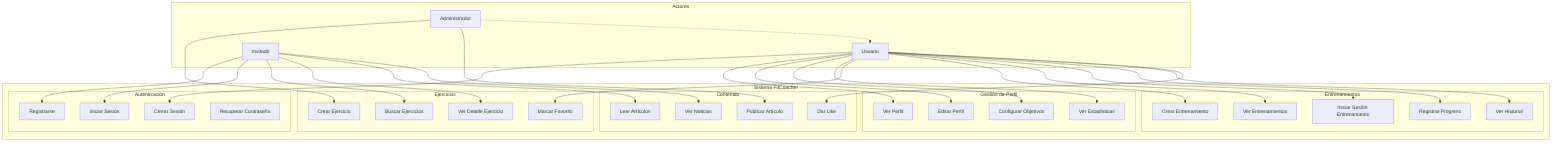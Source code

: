 graph TB
    subgraph "Actores"
        U[Usuario]
        A[Administrador]
        G[Invitado]
    end

    subgraph "Sistema FitCoacher"
        subgraph "Autenticación"
            UC1[Registrarse]
            UC2[Iniciar Sesión]
            UC3[Cerrar Sesión]
            UC4[Recuperar Contraseña]
        end

        subgraph "Gestión de Perfil"
            UC5[Ver Perfil]
            UC6[Editar Perfil]
            UC7[Configurar Objetivos]
            UC8[Ver Estadísticas]
        end

        subgraph "Ejercicios"
            UC9[Buscar Ejercicios]
            UC10[Ver Detalle Ejercicio]
            UC11[Marcar Favorito]
            UC12[Crear Ejercicio]
        end

        subgraph "Entrenamientos"
            UC13[Crear Entrenamiento]
            UC14[Ver Entrenamientos]
            UC15[Iniciar Sesión Entrenamiento]
            UC16[Registrar Progreso]
            UC17[Ver Historial]
        end

        subgraph "Contenido"
            UC18[Leer Artículos]
            UC19[Ver Noticias]
            UC20[Dar Like]
            UC21[Publicar Artículo]
        end
    end

    G --> UC1
    G --> UC2
    G --> UC9
    G --> UC10
    G --> UC18
    G --> UC19

    U --> UC3
    U --> UC5
    U --> UC6
    U --> UC7
    U --> UC8
    U --> UC11
    U --> UC13
    U --> UC14
    U --> UC15
    U --> UC16
    U --> UC17
    U --> UC20

    A --> UC12
    A --> UC21
    A -.-> U